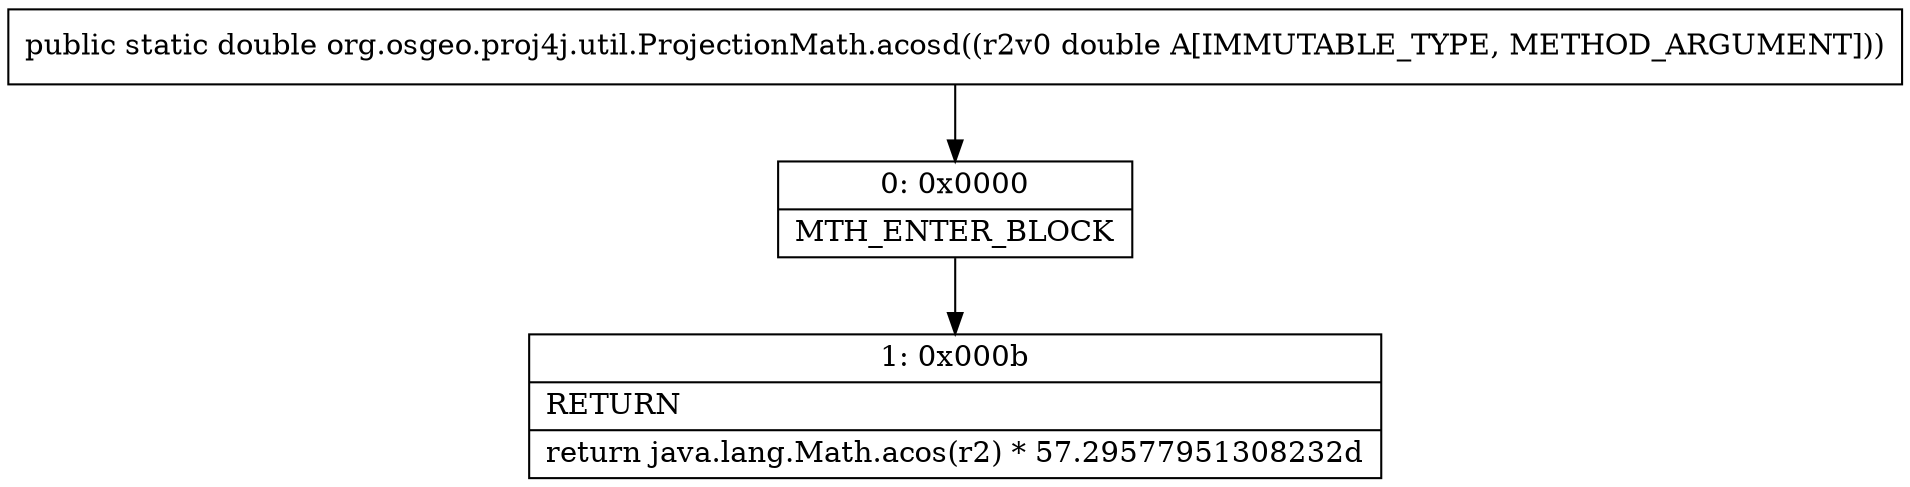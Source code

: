 digraph "CFG fororg.osgeo.proj4j.util.ProjectionMath.acosd(D)D" {
Node_0 [shape=record,label="{0\:\ 0x0000|MTH_ENTER_BLOCK\l}"];
Node_1 [shape=record,label="{1\:\ 0x000b|RETURN\l|return java.lang.Math.acos(r2) * 57.29577951308232d\l}"];
MethodNode[shape=record,label="{public static double org.osgeo.proj4j.util.ProjectionMath.acosd((r2v0 double A[IMMUTABLE_TYPE, METHOD_ARGUMENT])) }"];
MethodNode -> Node_0;
Node_0 -> Node_1;
}

